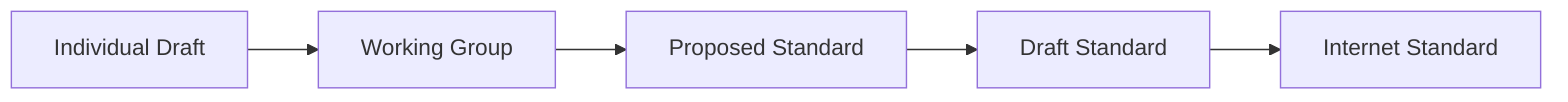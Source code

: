 flowchart LR
    classDef phase fill:#f9f9f9,stroke:#333,stroke-width:2px,color:#000000
    
    ID["Individual Draft"] --> WG["Working Group"]
    WG --> PS["Proposed Standard"]
    PS --> DS["Draft Standard"]
    DS --> IS["Internet Standard"]
    
    style ID phase
    style WG phase
    style PS phase
    style DS phase
    style IS phase